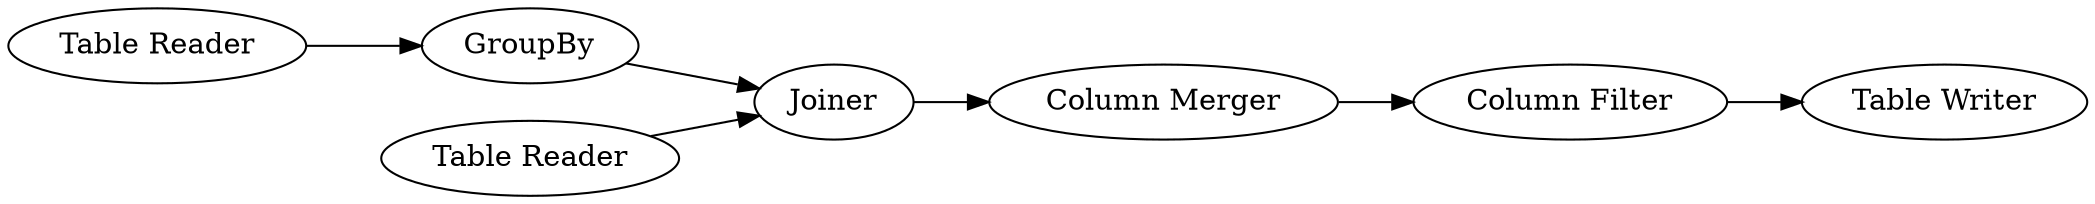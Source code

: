 digraph {
	33 -> 34
	36 -> 35
	32 -> 33
	34 -> 36
	2 -> 33
	1 -> 32
	35 [label="Table Writer"]
	1 [label="Table Reader"]
	34 [label="Column Merger"]
	36 [label="Column Filter"]
	33 [label=Joiner]
	32 [label=GroupBy]
	2 [label="Table Reader"]
	rankdir=LR
}
